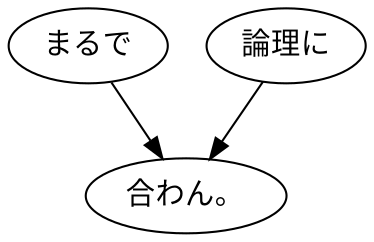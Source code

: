 digraph graph2936 {
	node0 [label="まるで"];
	node1 [label="論理に"];
	node2 [label="合わん。"];
	node0 -> node2;
	node1 -> node2;
}
